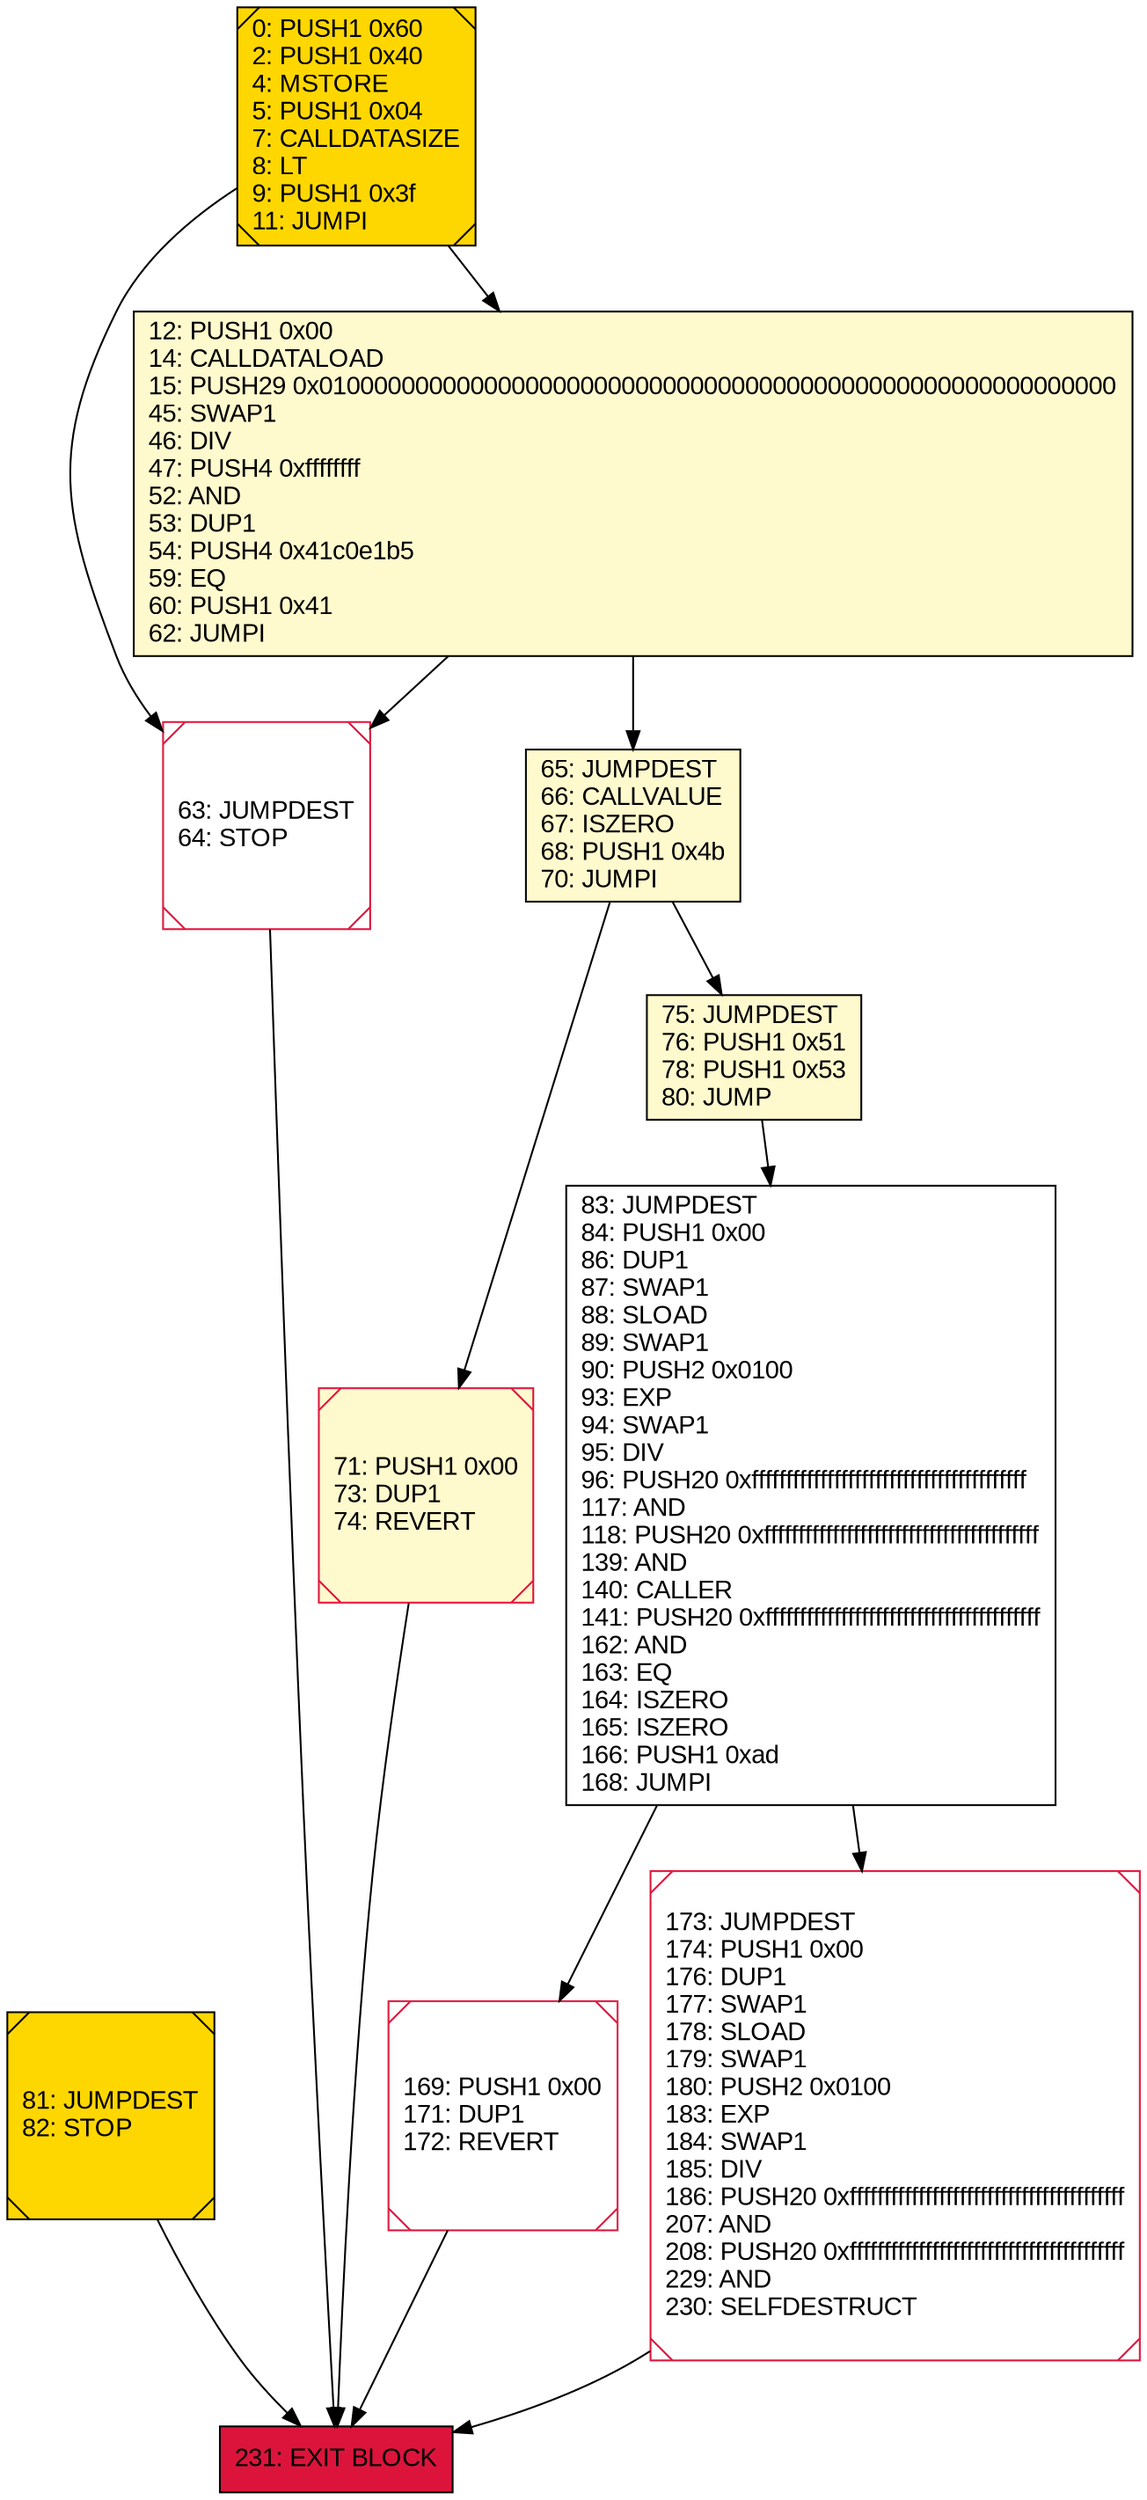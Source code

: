 digraph G {
bgcolor=transparent rankdir=UD;
node [shape=box style=filled color=black fillcolor=white fontname=arial fontcolor=black];
81 [label="81: JUMPDEST\l82: STOP\l" fillcolor=lemonchiffon shape=Msquare fillcolor=gold ];
71 [label="71: PUSH1 0x00\l73: DUP1\l74: REVERT\l" fillcolor=lemonchiffon shape=Msquare color=crimson ];
231 [label="231: EXIT BLOCK\l" fillcolor=crimson ];
169 [label="169: PUSH1 0x00\l171: DUP1\l172: REVERT\l" shape=Msquare color=crimson ];
173 [label="173: JUMPDEST\l174: PUSH1 0x00\l176: DUP1\l177: SWAP1\l178: SLOAD\l179: SWAP1\l180: PUSH2 0x0100\l183: EXP\l184: SWAP1\l185: DIV\l186: PUSH20 0xffffffffffffffffffffffffffffffffffffffff\l207: AND\l208: PUSH20 0xffffffffffffffffffffffffffffffffffffffff\l229: AND\l230: SELFDESTRUCT\l" shape=Msquare color=crimson ];
83 [label="83: JUMPDEST\l84: PUSH1 0x00\l86: DUP1\l87: SWAP1\l88: SLOAD\l89: SWAP1\l90: PUSH2 0x0100\l93: EXP\l94: SWAP1\l95: DIV\l96: PUSH20 0xffffffffffffffffffffffffffffffffffffffff\l117: AND\l118: PUSH20 0xffffffffffffffffffffffffffffffffffffffff\l139: AND\l140: CALLER\l141: PUSH20 0xffffffffffffffffffffffffffffffffffffffff\l162: AND\l163: EQ\l164: ISZERO\l165: ISZERO\l166: PUSH1 0xad\l168: JUMPI\l" ];
63 [label="63: JUMPDEST\l64: STOP\l" shape=Msquare color=crimson ];
0 [label="0: PUSH1 0x60\l2: PUSH1 0x40\l4: MSTORE\l5: PUSH1 0x04\l7: CALLDATASIZE\l8: LT\l9: PUSH1 0x3f\l11: JUMPI\l" fillcolor=lemonchiffon shape=Msquare fillcolor=gold ];
12 [label="12: PUSH1 0x00\l14: CALLDATALOAD\l15: PUSH29 0x0100000000000000000000000000000000000000000000000000000000\l45: SWAP1\l46: DIV\l47: PUSH4 0xffffffff\l52: AND\l53: DUP1\l54: PUSH4 0x41c0e1b5\l59: EQ\l60: PUSH1 0x41\l62: JUMPI\l" fillcolor=lemonchiffon ];
65 [label="65: JUMPDEST\l66: CALLVALUE\l67: ISZERO\l68: PUSH1 0x4b\l70: JUMPI\l" fillcolor=lemonchiffon ];
75 [label="75: JUMPDEST\l76: PUSH1 0x51\l78: PUSH1 0x53\l80: JUMP\l" fillcolor=lemonchiffon ];
12 -> 65;
71 -> 231;
81 -> 231;
0 -> 63;
63 -> 231;
169 -> 231;
173 -> 231;
65 -> 75;
0 -> 12;
83 -> 169;
83 -> 173;
12 -> 63;
75 -> 83;
65 -> 71;
}